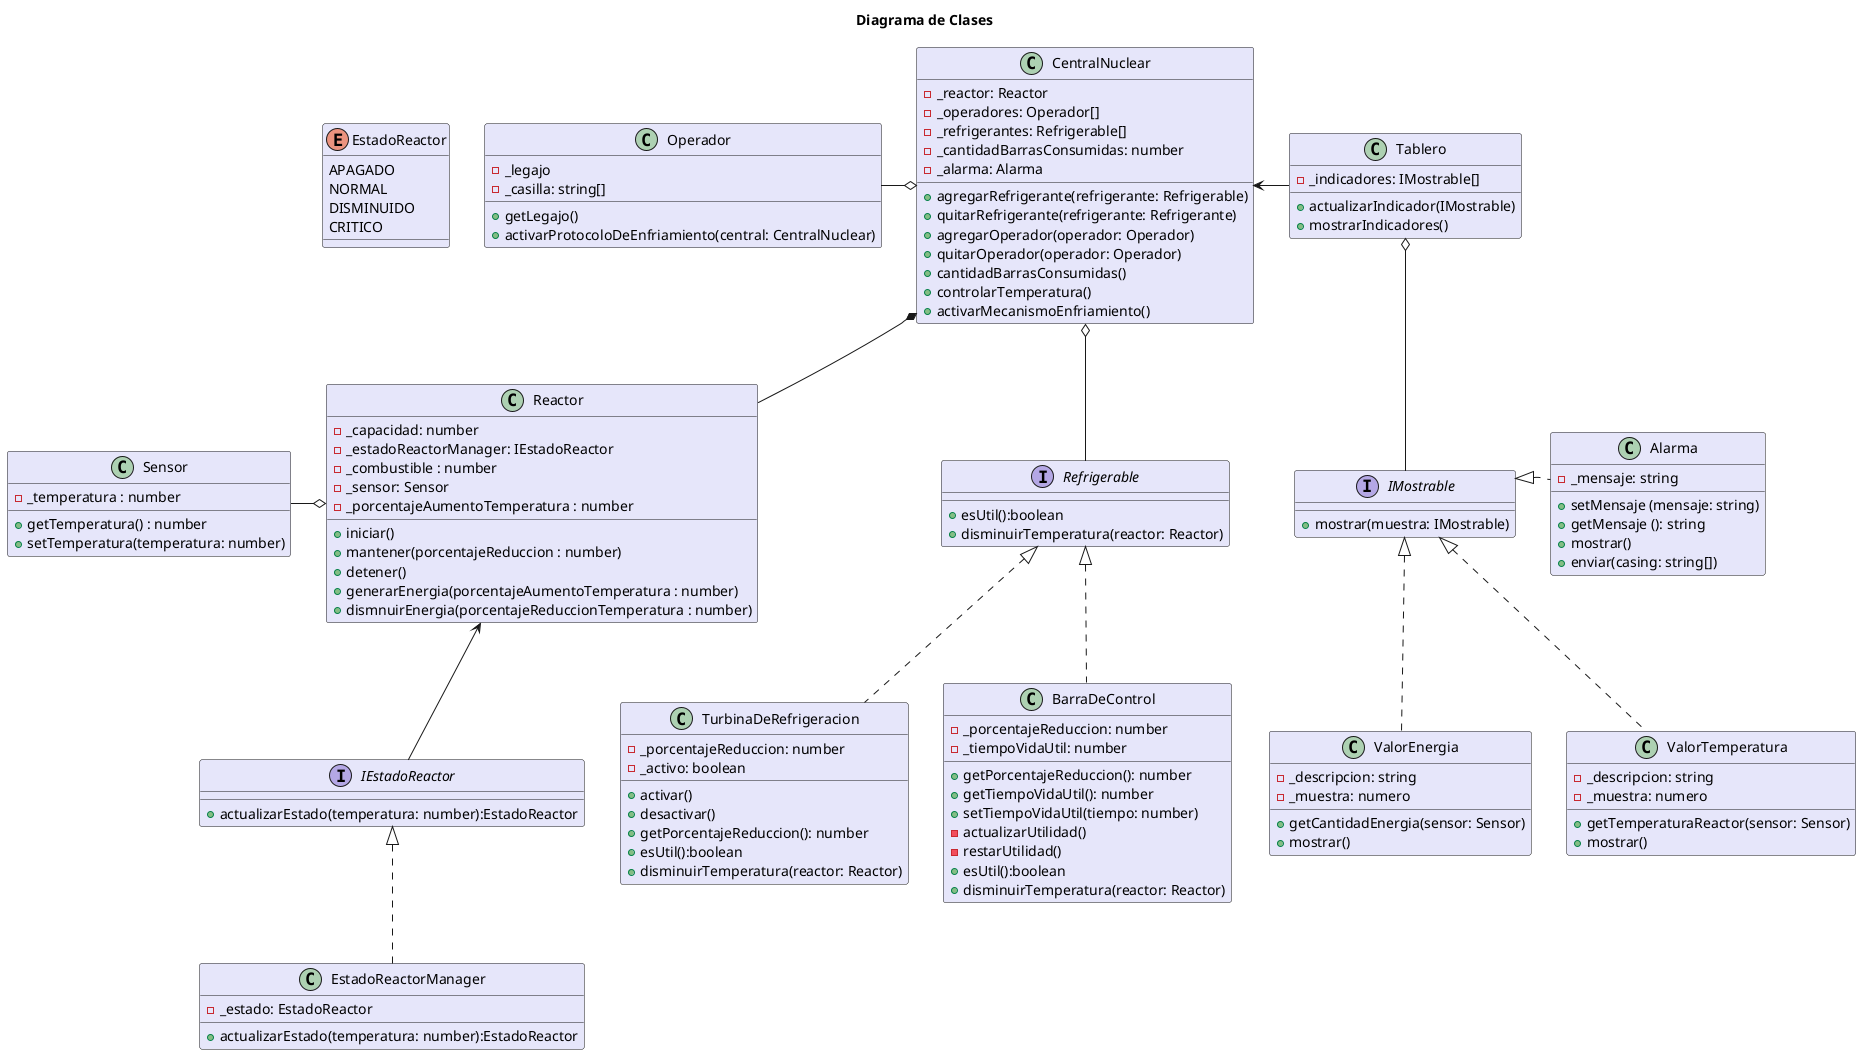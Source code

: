 @startuml Diagrama de Clases
title "Diagrama de Clases"
skinparam ClassBackgroundColor lavender

'RELACIONES--------------------
CentralNuclear *-- Reactor
CentralNuclear o-- Refrigerable
CentralNuclear o-l- Operador
CentralNuclear <-r- Tablero
Reactor o-l- Sensor
Reactor <-- IEstadoReactor
Reactor -r[HIDDEN]- TurbinaDeRefrigeracion
Reactor -u[HIDDEN]- EstadoReactor
Tablero o-- IMostrable
IMostrable -r[HIDDEN]- Alarma
'-------------------------------


class CentralNuclear {
    - _reactor: Reactor
    - _operadores: Operador[]
    - _refrigerantes: Refrigerable[]
    - _cantidadBarrasConsumidas: number
    - _alarma: Alarma
    +agregarRefrigerante(refrigerante: Refrigerable)
    +quitarRefrigerante(refrigerante: Refrigerante)
    +agregarOperador(operador: Operador)
    +quitarOperador(operador: Operador)
    +cantidadBarrasConsumidas()
    +controlarTemperatura()
    +activarMecanismoEnfriamiento()
}

class Reactor {
    - _capacidad: number
    - _estadoReactorManager: IEstadoReactor
    - _combustible : number
    - _sensor: Sensor
    - _porcentajeAumentoTemperatura : number
    + iniciar()
    + mantener(porcentajeReduccion : number)
    + detener()
    + generarEnergia(porcentajeAumentoTemperatura : number)
    + dismnuirEnergia(porcentajeReduccionTemperatura : number)
}

interface IEstadoReactor{
    + actualizarEstado(temperatura: number):EstadoReactor
}

class EstadoReactorManager implements IEstadoReactor{
    - _estado: EstadoReactor
    + actualizarEstado(temperatura: number):EstadoReactor

}

class Sensor {
    - _temperatura : number
    + getTemperatura() : number
    + setTemperatura(temperatura: number)
}

interface Refrigerable{
    + esUtil():boolean
    + disminuirTemperatura(reactor: Reactor)
}

class BarraDeControl implements Refrigerable {
    - _porcentajeReduccion: number
    - _tiempoVidaUtil: number
    + getPorcentajeReduccion(): number
    + getTiempoVidaUtil(): number
    + setTiempoVidaUtil(tiempo: number)
    - actualizarUtilidad()
    - restarUtilidad()
    + esUtil():boolean
    + disminuirTemperatura(reactor: Reactor)
}

class TurbinaDeRefrigeracion implements Refrigerable{
    - _porcentajeReduccion: number
    - _activo: boolean
    + activar()
    + desactivar()
    + getPorcentajeReduccion(): number
    + esUtil():boolean
    + disminuirTemperatura(reactor: Reactor)
}

enum EstadoReactor{
    APAGADO
    NORMAL
    DISMINUIDO
    CRITICO
}


interface IMostrable{
    + mostrar(muestra: IMostrable)
}

class ValorTemperatura implements IMostrable{
    - _descripcion: string
    - _muestra: numero
    + getTemperaturaReactor(sensor: Sensor)
    + mostrar()
}

class ValorEnergia implements IMostrable{
    - _descripcion: string
    - _muestra: numero
    + getCantidadEnergia(sensor: Sensor)
    + mostrar()
}

class Alarma implements IMostrable{
    - _mensaje: string 
    + setMensaje (mensaje: string)
    + getMensaje (): string
    + mostrar()
    + enviar(casing: string[])
}

class Tablero  {
    - _indicadores: IMostrable[]
    + actualizarIndicador(IMostrable)
    + mostrarIndicadores()
}

class Operador{
    - _legajo
    - _casilla: string[]
    + getLegajo()
    + activarProtocoloDeEnfriamiento(central: CentralNuclear)
}

@enduml